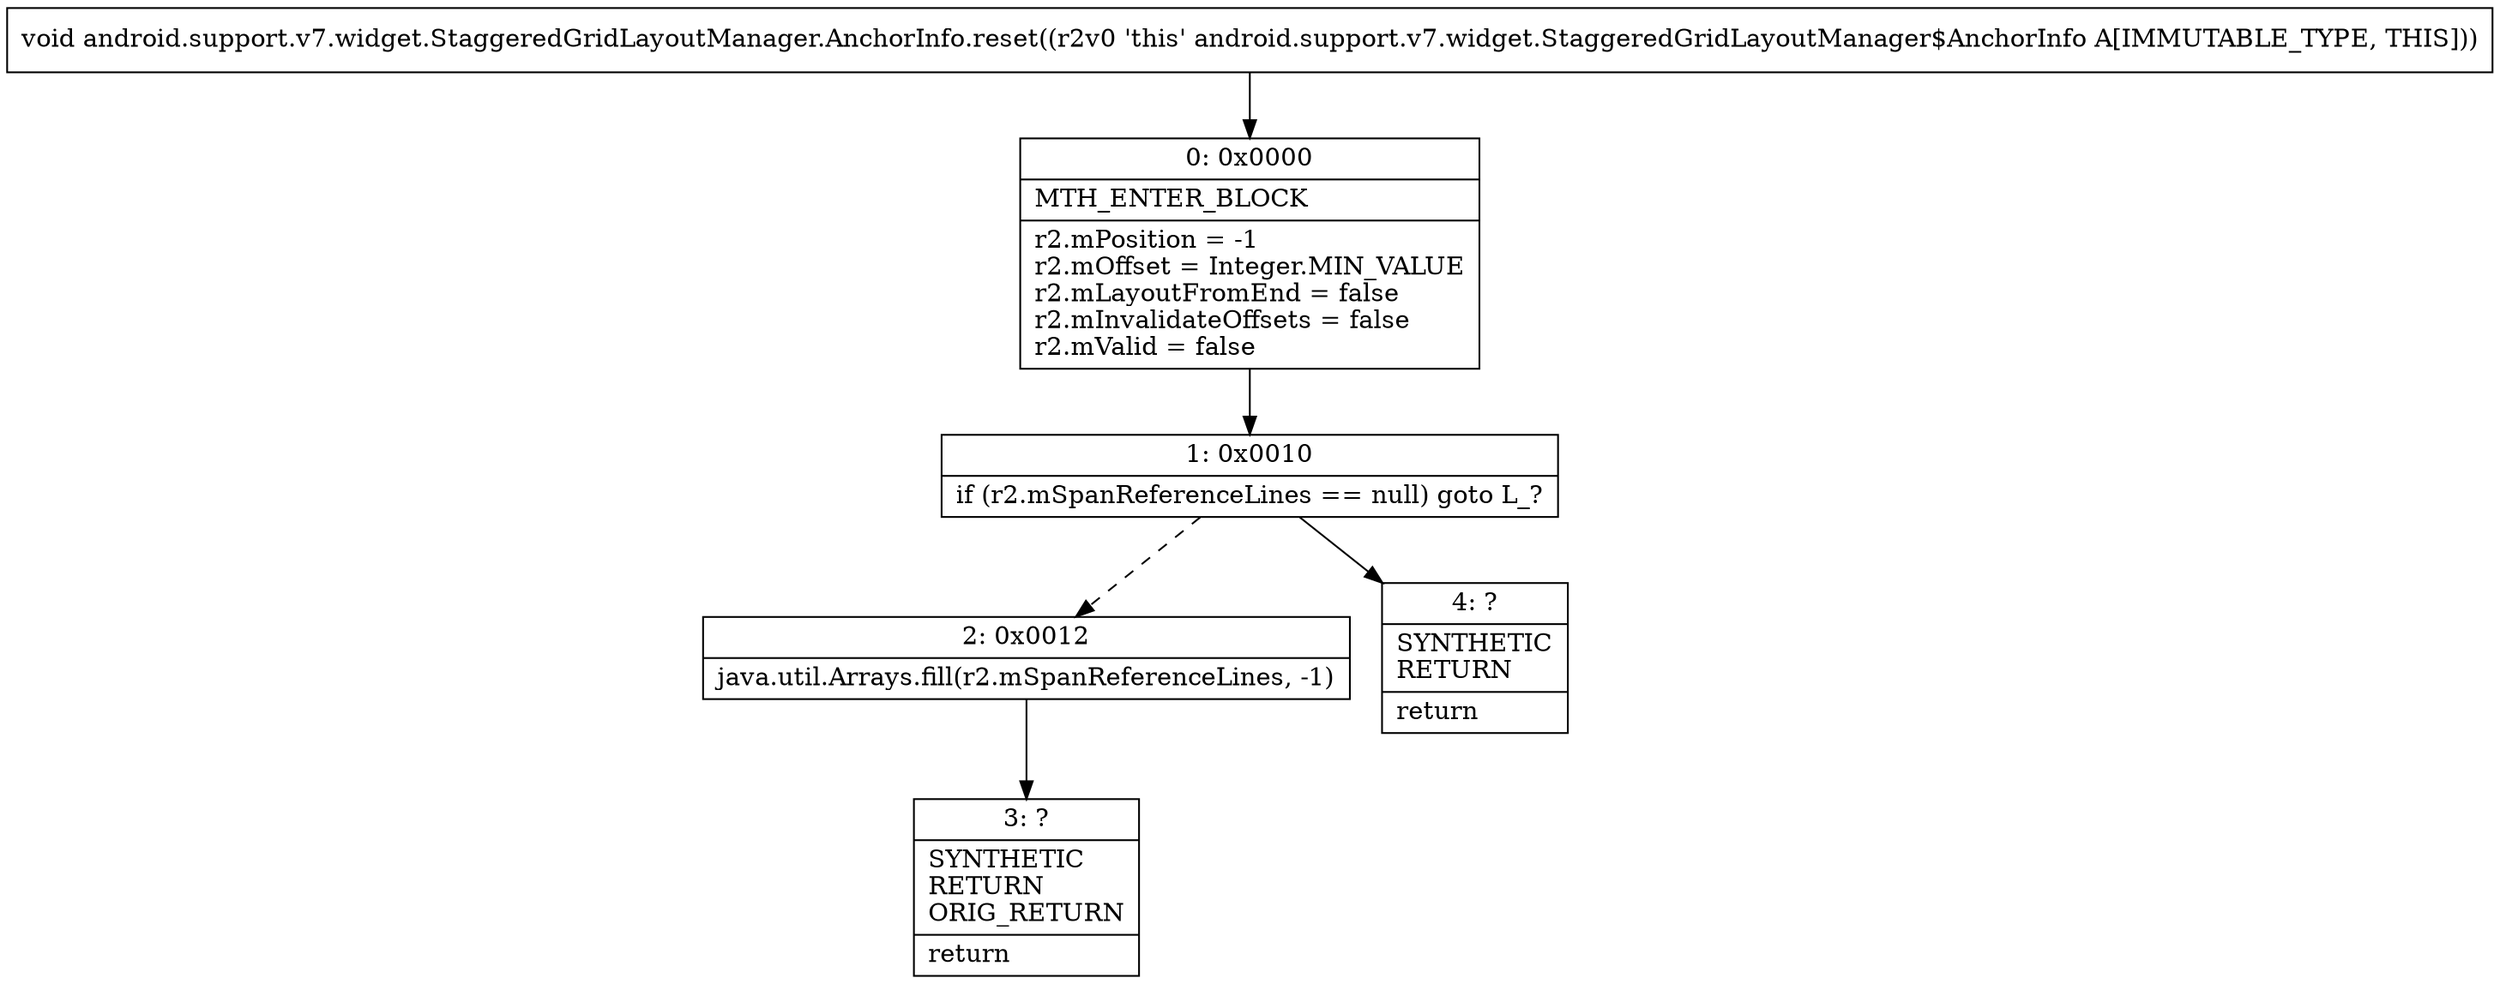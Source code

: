 digraph "CFG forandroid.support.v7.widget.StaggeredGridLayoutManager.AnchorInfo.reset()V" {
Node_0 [shape=record,label="{0\:\ 0x0000|MTH_ENTER_BLOCK\l|r2.mPosition = \-1\lr2.mOffset = Integer.MIN_VALUE\lr2.mLayoutFromEnd = false\lr2.mInvalidateOffsets = false\lr2.mValid = false\l}"];
Node_1 [shape=record,label="{1\:\ 0x0010|if (r2.mSpanReferenceLines == null) goto L_?\l}"];
Node_2 [shape=record,label="{2\:\ 0x0012|java.util.Arrays.fill(r2.mSpanReferenceLines, \-1)\l}"];
Node_3 [shape=record,label="{3\:\ ?|SYNTHETIC\lRETURN\lORIG_RETURN\l|return\l}"];
Node_4 [shape=record,label="{4\:\ ?|SYNTHETIC\lRETURN\l|return\l}"];
MethodNode[shape=record,label="{void android.support.v7.widget.StaggeredGridLayoutManager.AnchorInfo.reset((r2v0 'this' android.support.v7.widget.StaggeredGridLayoutManager$AnchorInfo A[IMMUTABLE_TYPE, THIS])) }"];
MethodNode -> Node_0;
Node_0 -> Node_1;
Node_1 -> Node_2[style=dashed];
Node_1 -> Node_4;
Node_2 -> Node_3;
}

